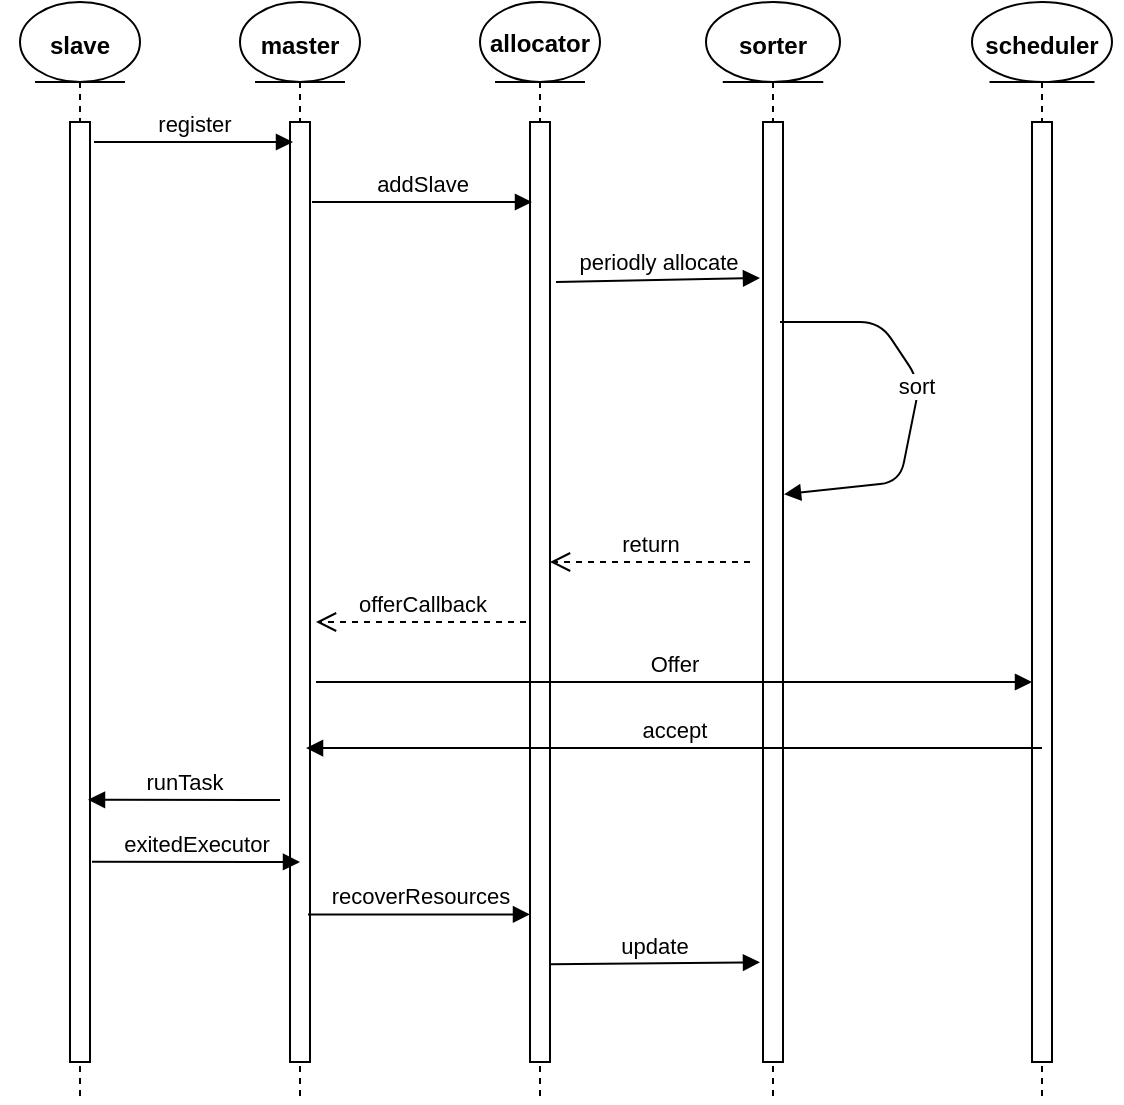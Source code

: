 <mxfile version="12.2.0" type="github" pages="1">
  <diagram id="OG_3daqmPXwo6dfM5W2Y" name="Page-1">
    <mxGraphModel dx="1426" dy="722" grid="1" gridSize="10" guides="1" tooltips="1" connect="1" arrows="1" fold="1" page="1" pageScale="1" pageWidth="827" pageHeight="1169" math="0" shadow="0">
      <root>
        <mxCell id="0"/>
        <mxCell id="1" parent="0"/>
        <mxCell id="NKZOd0Z_KnoT7uFEeNIq-1" value="" style="shape=umlLifeline;participant=umlEntity;perimeter=lifelinePerimeter;whiteSpace=wrap;html=1;container=1;collapsible=0;recursiveResize=0;verticalAlign=top;spacingTop=36;labelBackgroundColor=#ffffff;outlineConnect=0;" parent="1" vertex="1">
          <mxGeometry x="70" y="130" width="60" height="550" as="geometry"/>
        </mxCell>
        <mxCell id="NKZOd0Z_KnoT7uFEeNIq-15" value="slave" style="text;align=center;fontStyle=1;verticalAlign=middle;spacingLeft=3;spacingRight=3;strokeColor=none;rotatable=0;points=[[0,0.5],[1,0.5]];portConstraint=eastwest;" parent="NKZOd0Z_KnoT7uFEeNIq-1" vertex="1">
          <mxGeometry x="-10" y="8" width="80" height="26" as="geometry"/>
        </mxCell>
        <mxCell id="NKZOd0Z_KnoT7uFEeNIq-24" value="" style="html=1;points=[];perimeter=orthogonalPerimeter;" parent="NKZOd0Z_KnoT7uFEeNIq-1" vertex="1">
          <mxGeometry x="25" y="60" width="10" height="470" as="geometry"/>
        </mxCell>
        <mxCell id="NKZOd0Z_KnoT7uFEeNIq-3" value="" style="shape=umlLifeline;participant=umlEntity;perimeter=lifelinePerimeter;whiteSpace=wrap;html=1;container=1;collapsible=0;recursiveResize=0;verticalAlign=top;spacingTop=36;labelBackgroundColor=#ffffff;outlineConnect=0;" parent="1" vertex="1">
          <mxGeometry x="180" y="130" width="60" height="550" as="geometry"/>
        </mxCell>
        <mxCell id="NKZOd0Z_KnoT7uFEeNIq-16" value="master" style="text;align=center;fontStyle=1;verticalAlign=middle;spacingLeft=3;spacingRight=3;strokeColor=none;rotatable=0;points=[[0,0.5],[1,0.5]];portConstraint=eastwest;" parent="NKZOd0Z_KnoT7uFEeNIq-3" vertex="1">
          <mxGeometry x="-10" y="8" width="80" height="26" as="geometry"/>
        </mxCell>
        <mxCell id="NKZOd0Z_KnoT7uFEeNIq-25" value="" style="html=1;points=[];perimeter=orthogonalPerimeter;" parent="NKZOd0Z_KnoT7uFEeNIq-3" vertex="1">
          <mxGeometry x="25" y="60" width="10" height="470" as="geometry"/>
        </mxCell>
        <mxCell id="NKZOd0Z_KnoT7uFEeNIq-4" value="" style="shape=umlLifeline;participant=umlEntity;perimeter=lifelinePerimeter;whiteSpace=wrap;html=1;container=1;collapsible=0;recursiveResize=0;verticalAlign=top;spacingTop=36;labelBackgroundColor=#ffffff;outlineConnect=0;" parent="1" vertex="1">
          <mxGeometry x="300" y="130" width="60" height="550" as="geometry"/>
        </mxCell>
        <mxCell id="NKZOd0Z_KnoT7uFEeNIq-26" value="" style="html=1;points=[];perimeter=orthogonalPerimeter;" parent="NKZOd0Z_KnoT7uFEeNIq-4" vertex="1">
          <mxGeometry x="25" y="60" width="10" height="470" as="geometry"/>
        </mxCell>
        <mxCell id="NKZOd0Z_KnoT7uFEeNIq-17" value="allocator" style="text;align=center;fontStyle=1;verticalAlign=middle;spacingLeft=3;spacingRight=3;strokeColor=none;rotatable=0;points=[[0,0.5],[1,0.5]];portConstraint=eastwest;" parent="NKZOd0Z_KnoT7uFEeNIq-4" vertex="1">
          <mxGeometry x="-10" y="7" width="80" height="26" as="geometry"/>
        </mxCell>
        <mxCell id="NKZOd0Z_KnoT7uFEeNIq-32" value="periodly allocate" style="html=1;verticalAlign=bottom;endArrow=block;entryX=0.05;entryY=0.166;entryDx=0;entryDy=0;entryPerimeter=0;" parent="NKZOd0Z_KnoT7uFEeNIq-4" edge="1">
          <mxGeometry width="80" relative="1" as="geometry">
            <mxPoint x="38" y="140" as="sourcePoint"/>
            <mxPoint x="140" y="138.02" as="targetPoint"/>
          </mxGeometry>
        </mxCell>
        <mxCell id="NKZOd0Z_KnoT7uFEeNIq-34" value="return" style="html=1;verticalAlign=bottom;endArrow=open;dashed=1;endSize=8;" parent="NKZOd0Z_KnoT7uFEeNIq-4" edge="1">
          <mxGeometry relative="1" as="geometry">
            <mxPoint x="135" y="280" as="sourcePoint"/>
            <mxPoint x="35" y="280" as="targetPoint"/>
          </mxGeometry>
        </mxCell>
        <mxCell id="NKZOd0Z_KnoT7uFEeNIq-5" value="" style="shape=umlLifeline;participant=umlEntity;perimeter=lifelinePerimeter;whiteSpace=wrap;html=1;container=1;collapsible=0;recursiveResize=0;verticalAlign=top;spacingTop=36;labelBackgroundColor=#ffffff;outlineConnect=0;" parent="1" vertex="1">
          <mxGeometry x="413" y="130" width="67" height="550" as="geometry"/>
        </mxCell>
        <mxCell id="NKZOd0Z_KnoT7uFEeNIq-18" value="sorter" style="text;align=center;fontStyle=1;verticalAlign=middle;spacingLeft=3;spacingRight=3;strokeColor=none;rotatable=0;points=[[0,0.5],[1,0.5]];portConstraint=eastwest;" parent="NKZOd0Z_KnoT7uFEeNIq-5" vertex="1">
          <mxGeometry x="-6.5" y="8" width="80" height="26" as="geometry"/>
        </mxCell>
        <mxCell id="NKZOd0Z_KnoT7uFEeNIq-27" value="" style="html=1;points=[];perimeter=orthogonalPerimeter;" parent="NKZOd0Z_KnoT7uFEeNIq-5" vertex="1">
          <mxGeometry x="28.5" y="60" width="10" height="470" as="geometry"/>
        </mxCell>
        <mxCell id="NKZOd0Z_KnoT7uFEeNIq-33" value="sort" style="html=1;verticalAlign=bottom;endArrow=block;entryX=1.05;entryY=0.396;entryDx=0;entryDy=0;entryPerimeter=0;" parent="NKZOd0Z_KnoT7uFEeNIq-5" target="NKZOd0Z_KnoT7uFEeNIq-27" edge="1">
          <mxGeometry width="80" relative="1" as="geometry">
            <mxPoint x="37" y="160" as="sourcePoint"/>
            <mxPoint x="117" y="160" as="targetPoint"/>
            <Array as="points">
              <mxPoint x="87" y="160"/>
              <mxPoint x="107" y="190"/>
              <mxPoint x="97" y="240"/>
            </Array>
          </mxGeometry>
        </mxCell>
        <mxCell id="NKZOd0Z_KnoT7uFEeNIq-6" value="" style="shape=umlLifeline;participant=umlEntity;perimeter=lifelinePerimeter;whiteSpace=wrap;html=1;container=1;collapsible=0;recursiveResize=0;verticalAlign=top;spacingTop=36;labelBackgroundColor=#ffffff;outlineConnect=0;" parent="1" vertex="1">
          <mxGeometry x="546" y="130" width="70" height="550" as="geometry"/>
        </mxCell>
        <mxCell id="NKZOd0Z_KnoT7uFEeNIq-19" value="scheduler" style="text;align=center;fontStyle=1;verticalAlign=middle;spacingLeft=3;spacingRight=3;strokeColor=none;rotatable=0;points=[[0,0.5],[1,0.5]];portConstraint=eastwest;" parent="NKZOd0Z_KnoT7uFEeNIq-6" vertex="1">
          <mxGeometry x="-5" y="8" width="80" height="26" as="geometry"/>
        </mxCell>
        <mxCell id="NKZOd0Z_KnoT7uFEeNIq-28" value="" style="html=1;points=[];perimeter=orthogonalPerimeter;" parent="NKZOd0Z_KnoT7uFEeNIq-6" vertex="1">
          <mxGeometry x="30" y="60" width="10" height="470" as="geometry"/>
        </mxCell>
        <mxCell id="NKZOd0Z_KnoT7uFEeNIq-36" value="Offer" style="html=1;verticalAlign=bottom;endArrow=block;" parent="NKZOd0Z_KnoT7uFEeNIq-6" edge="1">
          <mxGeometry width="80" relative="1" as="geometry">
            <mxPoint x="-328" y="340" as="sourcePoint"/>
            <mxPoint x="30" y="340" as="targetPoint"/>
          </mxGeometry>
        </mxCell>
        <mxCell id="NKZOd0Z_KnoT7uFEeNIq-20" value="register" style="html=1;verticalAlign=bottom;endArrow=block;" parent="1" edge="1">
          <mxGeometry width="80" relative="1" as="geometry">
            <mxPoint x="107" y="200" as="sourcePoint"/>
            <mxPoint x="206.5" y="200" as="targetPoint"/>
            <Array as="points">
              <mxPoint x="157" y="200"/>
            </Array>
          </mxGeometry>
        </mxCell>
        <mxCell id="NKZOd0Z_KnoT7uFEeNIq-21" value="addSlave" style="html=1;verticalAlign=bottom;endArrow=block;" parent="1" edge="1">
          <mxGeometry width="80" relative="1" as="geometry">
            <mxPoint x="216" y="230" as="sourcePoint"/>
            <mxPoint x="326" y="230" as="targetPoint"/>
            <Array as="points"/>
          </mxGeometry>
        </mxCell>
        <mxCell id="NKZOd0Z_KnoT7uFEeNIq-38" value="offerCallback" style="html=1;verticalAlign=bottom;endArrow=open;dashed=1;endSize=8;" parent="1" edge="1">
          <mxGeometry relative="1" as="geometry">
            <mxPoint x="323" y="440" as="sourcePoint"/>
            <mxPoint x="218" y="440" as="targetPoint"/>
          </mxGeometry>
        </mxCell>
        <mxCell id="NKZOd0Z_KnoT7uFEeNIq-39" value="accept" style="html=1;verticalAlign=bottom;endArrow=block;entryX=0.5;entryY=0.666;entryDx=0;entryDy=0;entryPerimeter=0;" parent="1" edge="1">
          <mxGeometry width="80" relative="1" as="geometry">
            <mxPoint x="581" y="503" as="sourcePoint"/>
            <mxPoint x="213" y="503.02" as="targetPoint"/>
          </mxGeometry>
        </mxCell>
        <mxCell id="NKZOd0Z_KnoT7uFEeNIq-40" value="runTask" style="html=1;verticalAlign=bottom;endArrow=block;entryX=0.9;entryY=0.721;entryDx=0;entryDy=0;entryPerimeter=0;" parent="1" target="NKZOd0Z_KnoT7uFEeNIq-24" edge="1">
          <mxGeometry width="80" relative="1" as="geometry">
            <mxPoint x="200" y="529" as="sourcePoint"/>
            <mxPoint x="227" y="513.02" as="targetPoint"/>
          </mxGeometry>
        </mxCell>
        <mxCell id="NKZOd0Z_KnoT7uFEeNIq-41" value="exitedExecutor" style="html=1;verticalAlign=bottom;endArrow=block;exitX=1.1;exitY=0.787;exitDx=0;exitDy=0;exitPerimeter=0;" parent="1" source="NKZOd0Z_KnoT7uFEeNIq-24" edge="1">
          <mxGeometry width="80" relative="1" as="geometry">
            <mxPoint x="110" y="560" as="sourcePoint"/>
            <mxPoint x="210" y="560" as="targetPoint"/>
          </mxGeometry>
        </mxCell>
        <mxCell id="NKZOd0Z_KnoT7uFEeNIq-42" value="recoverResources" style="html=1;verticalAlign=bottom;endArrow=block;exitX=0.9;exitY=0.843;exitDx=0;exitDy=0;exitPerimeter=0;entryX=0;entryY=0.843;entryDx=0;entryDy=0;entryPerimeter=0;" parent="1" source="NKZOd0Z_KnoT7uFEeNIq-25" target="NKZOd0Z_KnoT7uFEeNIq-26" edge="1">
          <mxGeometry width="80" relative="1" as="geometry">
            <mxPoint x="116" y="569.89" as="sourcePoint"/>
            <mxPoint x="325" y="587" as="targetPoint"/>
          </mxGeometry>
        </mxCell>
        <mxCell id="NKZOd0Z_KnoT7uFEeNIq-43" value="update" style="html=1;verticalAlign=bottom;endArrow=block;exitX=1;exitY=0.896;exitDx=0;exitDy=0;exitPerimeter=0;entryX=-0.15;entryY=0.894;entryDx=0;entryDy=0;entryPerimeter=0;" parent="1" source="NKZOd0Z_KnoT7uFEeNIq-26" target="NKZOd0Z_KnoT7uFEeNIq-27" edge="1">
          <mxGeometry width="80" relative="1" as="geometry">
            <mxPoint x="224" y="596.21" as="sourcePoint"/>
            <mxPoint x="335" y="596.21" as="targetPoint"/>
          </mxGeometry>
        </mxCell>
      </root>
    </mxGraphModel>
  </diagram>
</mxfile>
